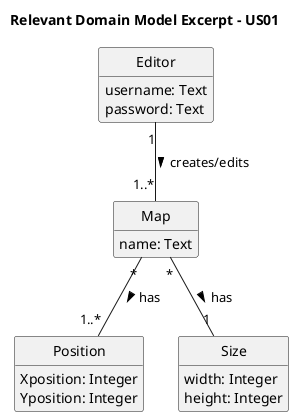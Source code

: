 @startuml
hide circle
hide methods

title: Relevant Domain Model Excerpt - US01

class Editor {
   username: Text
   password: Text
}

class Map {
   name: Text
}
class Position {
   Xposition: Integer
   Yposition: Integer
}

class Size {
   width: Integer
   height: Integer
}

Editor "1" -- "1..*" Map : creates/edits >
Map "*" -- "1" Size : has >
Map "*" -- "1..*" Position : has >

@enduml